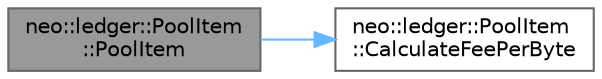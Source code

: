 digraph "neo::ledger::PoolItem::PoolItem"
{
 // LATEX_PDF_SIZE
  bgcolor="transparent";
  edge [fontname=Helvetica,fontsize=10,labelfontname=Helvetica,labelfontsize=10];
  node [fontname=Helvetica,fontsize=10,shape=box,height=0.2,width=0.4];
  rankdir="LR";
  Node1 [id="Node000001",label="neo::ledger::PoolItem\l::PoolItem",height=0.2,width=0.4,color="gray40", fillcolor="grey60", style="filled", fontcolor="black",tooltip="Constructor."];
  Node1 -> Node2 [id="edge1_Node000001_Node000002",color="steelblue1",style="solid",tooltip=" "];
  Node2 [id="Node000002",label="neo::ledger::PoolItem\l::CalculateFeePerByte",height=0.2,width=0.4,color="grey40", fillcolor="white", style="filled",URL="$classneo_1_1ledger_1_1_pool_item.html#a7a585766b40b01199e6a86abbc342d71",tooltip="Calculates the fee per byte for the transaction."];
}
